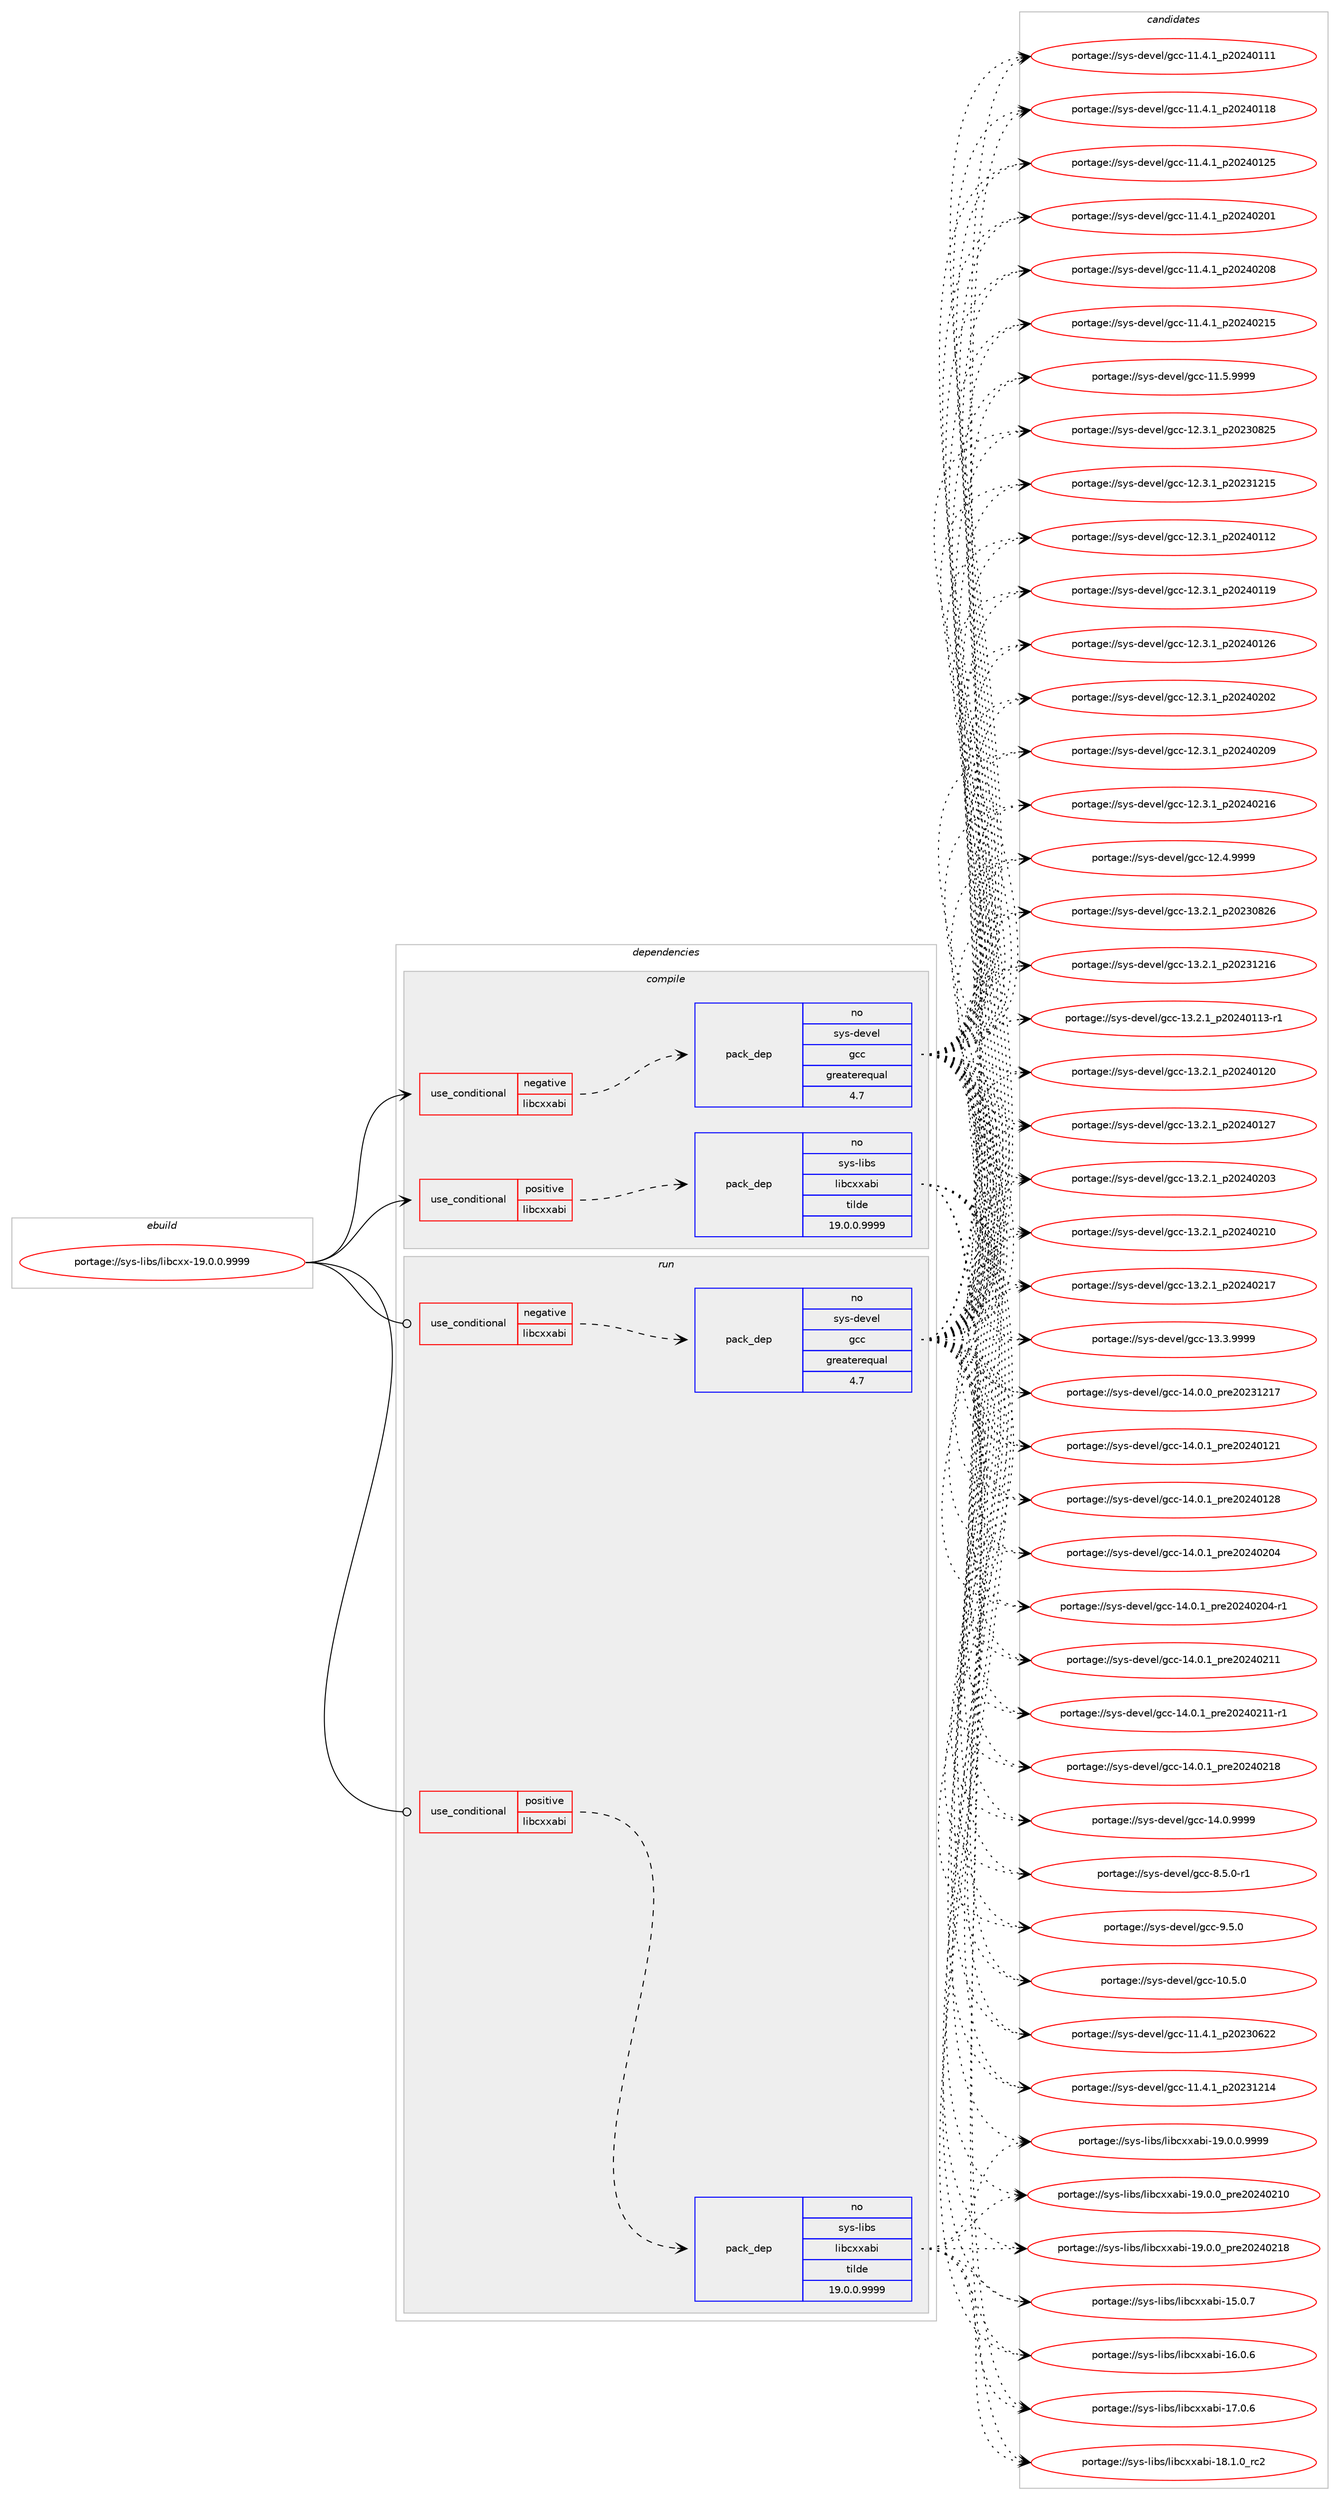 digraph prolog {

# *************
# Graph options
# *************

newrank=true;
concentrate=true;
compound=true;
graph [rankdir=LR,fontname=Helvetica,fontsize=10,ranksep=1.5];#, ranksep=2.5, nodesep=0.2];
edge  [arrowhead=vee];
node  [fontname=Helvetica,fontsize=10];

# **********
# The ebuild
# **********

subgraph cluster_leftcol {
color=gray;
rank=same;
label=<<i>ebuild</i>>;
id [label="portage://sys-libs/libcxx-19.0.0.9999", color=red, width=4, href="../sys-libs/libcxx-19.0.0.9999.svg"];
}

# ****************
# The dependencies
# ****************

subgraph cluster_midcol {
color=gray;
label=<<i>dependencies</i>>;
subgraph cluster_compile {
fillcolor="#eeeeee";
style=filled;
label=<<i>compile</i>>;
subgraph cond15738 {
dependency23500 [label=<<TABLE BORDER="0" CELLBORDER="1" CELLSPACING="0" CELLPADDING="4"><TR><TD ROWSPAN="3" CELLPADDING="10">use_conditional</TD></TR><TR><TD>negative</TD></TR><TR><TD>libcxxabi</TD></TR></TABLE>>, shape=none, color=red];
subgraph pack7552 {
dependency23501 [label=<<TABLE BORDER="0" CELLBORDER="1" CELLSPACING="0" CELLPADDING="4" WIDTH="220"><TR><TD ROWSPAN="6" CELLPADDING="30">pack_dep</TD></TR><TR><TD WIDTH="110">no</TD></TR><TR><TD>sys-devel</TD></TR><TR><TD>gcc</TD></TR><TR><TD>greaterequal</TD></TR><TR><TD>4.7</TD></TR></TABLE>>, shape=none, color=blue];
}
dependency23500:e -> dependency23501:w [weight=20,style="dashed",arrowhead="vee"];
}
id:e -> dependency23500:w [weight=20,style="solid",arrowhead="vee"];
subgraph cond15739 {
dependency23502 [label=<<TABLE BORDER="0" CELLBORDER="1" CELLSPACING="0" CELLPADDING="4"><TR><TD ROWSPAN="3" CELLPADDING="10">use_conditional</TD></TR><TR><TD>positive</TD></TR><TR><TD>libcxxabi</TD></TR></TABLE>>, shape=none, color=red];
subgraph pack7553 {
dependency23503 [label=<<TABLE BORDER="0" CELLBORDER="1" CELLSPACING="0" CELLPADDING="4" WIDTH="220"><TR><TD ROWSPAN="6" CELLPADDING="30">pack_dep</TD></TR><TR><TD WIDTH="110">no</TD></TR><TR><TD>sys-libs</TD></TR><TR><TD>libcxxabi</TD></TR><TR><TD>tilde</TD></TR><TR><TD>19.0.0.9999</TD></TR></TABLE>>, shape=none, color=blue];
}
dependency23502:e -> dependency23503:w [weight=20,style="dashed",arrowhead="vee"];
}
id:e -> dependency23502:w [weight=20,style="solid",arrowhead="vee"];
# *** BEGIN UNKNOWN DEPENDENCY TYPE (TODO) ***
# id -> package_dependency(portage://sys-libs/libcxx-19.0.0.9999,install,no,sys-devel,llvm,none,[,,],[slot(19)],[])
# *** END UNKNOWN DEPENDENCY TYPE (TODO) ***

}
subgraph cluster_compileandrun {
fillcolor="#eeeeee";
style=filled;
label=<<i>compile and run</i>>;
}
subgraph cluster_run {
fillcolor="#eeeeee";
style=filled;
label=<<i>run</i>>;
subgraph cond15740 {
dependency23504 [label=<<TABLE BORDER="0" CELLBORDER="1" CELLSPACING="0" CELLPADDING="4"><TR><TD ROWSPAN="3" CELLPADDING="10">use_conditional</TD></TR><TR><TD>negative</TD></TR><TR><TD>libcxxabi</TD></TR></TABLE>>, shape=none, color=red];
subgraph pack7554 {
dependency23505 [label=<<TABLE BORDER="0" CELLBORDER="1" CELLSPACING="0" CELLPADDING="4" WIDTH="220"><TR><TD ROWSPAN="6" CELLPADDING="30">pack_dep</TD></TR><TR><TD WIDTH="110">no</TD></TR><TR><TD>sys-devel</TD></TR><TR><TD>gcc</TD></TR><TR><TD>greaterequal</TD></TR><TR><TD>4.7</TD></TR></TABLE>>, shape=none, color=blue];
}
dependency23504:e -> dependency23505:w [weight=20,style="dashed",arrowhead="vee"];
}
id:e -> dependency23504:w [weight=20,style="solid",arrowhead="odot"];
subgraph cond15741 {
dependency23506 [label=<<TABLE BORDER="0" CELLBORDER="1" CELLSPACING="0" CELLPADDING="4"><TR><TD ROWSPAN="3" CELLPADDING="10">use_conditional</TD></TR><TR><TD>positive</TD></TR><TR><TD>libcxxabi</TD></TR></TABLE>>, shape=none, color=red];
subgraph pack7555 {
dependency23507 [label=<<TABLE BORDER="0" CELLBORDER="1" CELLSPACING="0" CELLPADDING="4" WIDTH="220"><TR><TD ROWSPAN="6" CELLPADDING="30">pack_dep</TD></TR><TR><TD WIDTH="110">no</TD></TR><TR><TD>sys-libs</TD></TR><TR><TD>libcxxabi</TD></TR><TR><TD>tilde</TD></TR><TR><TD>19.0.0.9999</TD></TR></TABLE>>, shape=none, color=blue];
}
dependency23506:e -> dependency23507:w [weight=20,style="dashed",arrowhead="vee"];
}
id:e -> dependency23506:w [weight=20,style="solid",arrowhead="odot"];
}
}

# **************
# The candidates
# **************

subgraph cluster_choices {
rank=same;
color=gray;
label=<<i>candidates</i>>;

subgraph choice7552 {
color=black;
nodesep=1;
choice1151211154510010111810110847103999945494846534648 [label="portage://sys-devel/gcc-10.5.0", color=red, width=4,href="../sys-devel/gcc-10.5.0.svg"];
choice1151211154510010111810110847103999945494946524649951125048505148545050 [label="portage://sys-devel/gcc-11.4.1_p20230622", color=red, width=4,href="../sys-devel/gcc-11.4.1_p20230622.svg"];
choice1151211154510010111810110847103999945494946524649951125048505149504952 [label="portage://sys-devel/gcc-11.4.1_p20231214", color=red, width=4,href="../sys-devel/gcc-11.4.1_p20231214.svg"];
choice1151211154510010111810110847103999945494946524649951125048505248494949 [label="portage://sys-devel/gcc-11.4.1_p20240111", color=red, width=4,href="../sys-devel/gcc-11.4.1_p20240111.svg"];
choice1151211154510010111810110847103999945494946524649951125048505248494956 [label="portage://sys-devel/gcc-11.4.1_p20240118", color=red, width=4,href="../sys-devel/gcc-11.4.1_p20240118.svg"];
choice1151211154510010111810110847103999945494946524649951125048505248495053 [label="portage://sys-devel/gcc-11.4.1_p20240125", color=red, width=4,href="../sys-devel/gcc-11.4.1_p20240125.svg"];
choice1151211154510010111810110847103999945494946524649951125048505248504849 [label="portage://sys-devel/gcc-11.4.1_p20240201", color=red, width=4,href="../sys-devel/gcc-11.4.1_p20240201.svg"];
choice1151211154510010111810110847103999945494946524649951125048505248504856 [label="portage://sys-devel/gcc-11.4.1_p20240208", color=red, width=4,href="../sys-devel/gcc-11.4.1_p20240208.svg"];
choice1151211154510010111810110847103999945494946524649951125048505248504953 [label="portage://sys-devel/gcc-11.4.1_p20240215", color=red, width=4,href="../sys-devel/gcc-11.4.1_p20240215.svg"];
choice1151211154510010111810110847103999945494946534657575757 [label="portage://sys-devel/gcc-11.5.9999", color=red, width=4,href="../sys-devel/gcc-11.5.9999.svg"];
choice1151211154510010111810110847103999945495046514649951125048505148565053 [label="portage://sys-devel/gcc-12.3.1_p20230825", color=red, width=4,href="../sys-devel/gcc-12.3.1_p20230825.svg"];
choice1151211154510010111810110847103999945495046514649951125048505149504953 [label="portage://sys-devel/gcc-12.3.1_p20231215", color=red, width=4,href="../sys-devel/gcc-12.3.1_p20231215.svg"];
choice1151211154510010111810110847103999945495046514649951125048505248494950 [label="portage://sys-devel/gcc-12.3.1_p20240112", color=red, width=4,href="../sys-devel/gcc-12.3.1_p20240112.svg"];
choice1151211154510010111810110847103999945495046514649951125048505248494957 [label="portage://sys-devel/gcc-12.3.1_p20240119", color=red, width=4,href="../sys-devel/gcc-12.3.1_p20240119.svg"];
choice1151211154510010111810110847103999945495046514649951125048505248495054 [label="portage://sys-devel/gcc-12.3.1_p20240126", color=red, width=4,href="../sys-devel/gcc-12.3.1_p20240126.svg"];
choice1151211154510010111810110847103999945495046514649951125048505248504850 [label="portage://sys-devel/gcc-12.3.1_p20240202", color=red, width=4,href="../sys-devel/gcc-12.3.1_p20240202.svg"];
choice1151211154510010111810110847103999945495046514649951125048505248504857 [label="portage://sys-devel/gcc-12.3.1_p20240209", color=red, width=4,href="../sys-devel/gcc-12.3.1_p20240209.svg"];
choice1151211154510010111810110847103999945495046514649951125048505248504954 [label="portage://sys-devel/gcc-12.3.1_p20240216", color=red, width=4,href="../sys-devel/gcc-12.3.1_p20240216.svg"];
choice1151211154510010111810110847103999945495046524657575757 [label="portage://sys-devel/gcc-12.4.9999", color=red, width=4,href="../sys-devel/gcc-12.4.9999.svg"];
choice1151211154510010111810110847103999945495146504649951125048505148565054 [label="portage://sys-devel/gcc-13.2.1_p20230826", color=red, width=4,href="../sys-devel/gcc-13.2.1_p20230826.svg"];
choice1151211154510010111810110847103999945495146504649951125048505149504954 [label="portage://sys-devel/gcc-13.2.1_p20231216", color=red, width=4,href="../sys-devel/gcc-13.2.1_p20231216.svg"];
choice11512111545100101118101108471039999454951465046499511250485052484949514511449 [label="portage://sys-devel/gcc-13.2.1_p20240113-r1", color=red, width=4,href="../sys-devel/gcc-13.2.1_p20240113-r1.svg"];
choice1151211154510010111810110847103999945495146504649951125048505248495048 [label="portage://sys-devel/gcc-13.2.1_p20240120", color=red, width=4,href="../sys-devel/gcc-13.2.1_p20240120.svg"];
choice1151211154510010111810110847103999945495146504649951125048505248495055 [label="portage://sys-devel/gcc-13.2.1_p20240127", color=red, width=4,href="../sys-devel/gcc-13.2.1_p20240127.svg"];
choice1151211154510010111810110847103999945495146504649951125048505248504851 [label="portage://sys-devel/gcc-13.2.1_p20240203", color=red, width=4,href="../sys-devel/gcc-13.2.1_p20240203.svg"];
choice1151211154510010111810110847103999945495146504649951125048505248504948 [label="portage://sys-devel/gcc-13.2.1_p20240210", color=red, width=4,href="../sys-devel/gcc-13.2.1_p20240210.svg"];
choice1151211154510010111810110847103999945495146504649951125048505248504955 [label="portage://sys-devel/gcc-13.2.1_p20240217", color=red, width=4,href="../sys-devel/gcc-13.2.1_p20240217.svg"];
choice1151211154510010111810110847103999945495146514657575757 [label="portage://sys-devel/gcc-13.3.9999", color=red, width=4,href="../sys-devel/gcc-13.3.9999.svg"];
choice1151211154510010111810110847103999945495246484648951121141015048505149504955 [label="portage://sys-devel/gcc-14.0.0_pre20231217", color=red, width=4,href="../sys-devel/gcc-14.0.0_pre20231217.svg"];
choice1151211154510010111810110847103999945495246484649951121141015048505248495049 [label="portage://sys-devel/gcc-14.0.1_pre20240121", color=red, width=4,href="../sys-devel/gcc-14.0.1_pre20240121.svg"];
choice1151211154510010111810110847103999945495246484649951121141015048505248495056 [label="portage://sys-devel/gcc-14.0.1_pre20240128", color=red, width=4,href="../sys-devel/gcc-14.0.1_pre20240128.svg"];
choice1151211154510010111810110847103999945495246484649951121141015048505248504852 [label="portage://sys-devel/gcc-14.0.1_pre20240204", color=red, width=4,href="../sys-devel/gcc-14.0.1_pre20240204.svg"];
choice11512111545100101118101108471039999454952464846499511211410150485052485048524511449 [label="portage://sys-devel/gcc-14.0.1_pre20240204-r1", color=red, width=4,href="../sys-devel/gcc-14.0.1_pre20240204-r1.svg"];
choice1151211154510010111810110847103999945495246484649951121141015048505248504949 [label="portage://sys-devel/gcc-14.0.1_pre20240211", color=red, width=4,href="../sys-devel/gcc-14.0.1_pre20240211.svg"];
choice11512111545100101118101108471039999454952464846499511211410150485052485049494511449 [label="portage://sys-devel/gcc-14.0.1_pre20240211-r1", color=red, width=4,href="../sys-devel/gcc-14.0.1_pre20240211-r1.svg"];
choice1151211154510010111810110847103999945495246484649951121141015048505248504956 [label="portage://sys-devel/gcc-14.0.1_pre20240218", color=red, width=4,href="../sys-devel/gcc-14.0.1_pre20240218.svg"];
choice1151211154510010111810110847103999945495246484657575757 [label="portage://sys-devel/gcc-14.0.9999", color=red, width=4,href="../sys-devel/gcc-14.0.9999.svg"];
choice115121115451001011181011084710399994556465346484511449 [label="portage://sys-devel/gcc-8.5.0-r1", color=red, width=4,href="../sys-devel/gcc-8.5.0-r1.svg"];
choice11512111545100101118101108471039999455746534648 [label="portage://sys-devel/gcc-9.5.0", color=red, width=4,href="../sys-devel/gcc-9.5.0.svg"];
dependency23501:e -> choice1151211154510010111810110847103999945494846534648:w [style=dotted,weight="100"];
dependency23501:e -> choice1151211154510010111810110847103999945494946524649951125048505148545050:w [style=dotted,weight="100"];
dependency23501:e -> choice1151211154510010111810110847103999945494946524649951125048505149504952:w [style=dotted,weight="100"];
dependency23501:e -> choice1151211154510010111810110847103999945494946524649951125048505248494949:w [style=dotted,weight="100"];
dependency23501:e -> choice1151211154510010111810110847103999945494946524649951125048505248494956:w [style=dotted,weight="100"];
dependency23501:e -> choice1151211154510010111810110847103999945494946524649951125048505248495053:w [style=dotted,weight="100"];
dependency23501:e -> choice1151211154510010111810110847103999945494946524649951125048505248504849:w [style=dotted,weight="100"];
dependency23501:e -> choice1151211154510010111810110847103999945494946524649951125048505248504856:w [style=dotted,weight="100"];
dependency23501:e -> choice1151211154510010111810110847103999945494946524649951125048505248504953:w [style=dotted,weight="100"];
dependency23501:e -> choice1151211154510010111810110847103999945494946534657575757:w [style=dotted,weight="100"];
dependency23501:e -> choice1151211154510010111810110847103999945495046514649951125048505148565053:w [style=dotted,weight="100"];
dependency23501:e -> choice1151211154510010111810110847103999945495046514649951125048505149504953:w [style=dotted,weight="100"];
dependency23501:e -> choice1151211154510010111810110847103999945495046514649951125048505248494950:w [style=dotted,weight="100"];
dependency23501:e -> choice1151211154510010111810110847103999945495046514649951125048505248494957:w [style=dotted,weight="100"];
dependency23501:e -> choice1151211154510010111810110847103999945495046514649951125048505248495054:w [style=dotted,weight="100"];
dependency23501:e -> choice1151211154510010111810110847103999945495046514649951125048505248504850:w [style=dotted,weight="100"];
dependency23501:e -> choice1151211154510010111810110847103999945495046514649951125048505248504857:w [style=dotted,weight="100"];
dependency23501:e -> choice1151211154510010111810110847103999945495046514649951125048505248504954:w [style=dotted,weight="100"];
dependency23501:e -> choice1151211154510010111810110847103999945495046524657575757:w [style=dotted,weight="100"];
dependency23501:e -> choice1151211154510010111810110847103999945495146504649951125048505148565054:w [style=dotted,weight="100"];
dependency23501:e -> choice1151211154510010111810110847103999945495146504649951125048505149504954:w [style=dotted,weight="100"];
dependency23501:e -> choice11512111545100101118101108471039999454951465046499511250485052484949514511449:w [style=dotted,weight="100"];
dependency23501:e -> choice1151211154510010111810110847103999945495146504649951125048505248495048:w [style=dotted,weight="100"];
dependency23501:e -> choice1151211154510010111810110847103999945495146504649951125048505248495055:w [style=dotted,weight="100"];
dependency23501:e -> choice1151211154510010111810110847103999945495146504649951125048505248504851:w [style=dotted,weight="100"];
dependency23501:e -> choice1151211154510010111810110847103999945495146504649951125048505248504948:w [style=dotted,weight="100"];
dependency23501:e -> choice1151211154510010111810110847103999945495146504649951125048505248504955:w [style=dotted,weight="100"];
dependency23501:e -> choice1151211154510010111810110847103999945495146514657575757:w [style=dotted,weight="100"];
dependency23501:e -> choice1151211154510010111810110847103999945495246484648951121141015048505149504955:w [style=dotted,weight="100"];
dependency23501:e -> choice1151211154510010111810110847103999945495246484649951121141015048505248495049:w [style=dotted,weight="100"];
dependency23501:e -> choice1151211154510010111810110847103999945495246484649951121141015048505248495056:w [style=dotted,weight="100"];
dependency23501:e -> choice1151211154510010111810110847103999945495246484649951121141015048505248504852:w [style=dotted,weight="100"];
dependency23501:e -> choice11512111545100101118101108471039999454952464846499511211410150485052485048524511449:w [style=dotted,weight="100"];
dependency23501:e -> choice1151211154510010111810110847103999945495246484649951121141015048505248504949:w [style=dotted,weight="100"];
dependency23501:e -> choice11512111545100101118101108471039999454952464846499511211410150485052485049494511449:w [style=dotted,weight="100"];
dependency23501:e -> choice1151211154510010111810110847103999945495246484649951121141015048505248504956:w [style=dotted,weight="100"];
dependency23501:e -> choice1151211154510010111810110847103999945495246484657575757:w [style=dotted,weight="100"];
dependency23501:e -> choice115121115451001011181011084710399994556465346484511449:w [style=dotted,weight="100"];
dependency23501:e -> choice11512111545100101118101108471039999455746534648:w [style=dotted,weight="100"];
}
subgraph choice7553 {
color=black;
nodesep=1;
choice1151211154510810598115471081059899120120979810545495346484655 [label="portage://sys-libs/libcxxabi-15.0.7", color=red, width=4,href="../sys-libs/libcxxabi-15.0.7.svg"];
choice1151211154510810598115471081059899120120979810545495446484654 [label="portage://sys-libs/libcxxabi-16.0.6", color=red, width=4,href="../sys-libs/libcxxabi-16.0.6.svg"];
choice1151211154510810598115471081059899120120979810545495546484654 [label="portage://sys-libs/libcxxabi-17.0.6", color=red, width=4,href="../sys-libs/libcxxabi-17.0.6.svg"];
choice1151211154510810598115471081059899120120979810545495646494648951149950 [label="portage://sys-libs/libcxxabi-18.1.0_rc2", color=red, width=4,href="../sys-libs/libcxxabi-18.1.0_rc2.svg"];
choice11512111545108105981154710810598991201209798105454957464846484657575757 [label="portage://sys-libs/libcxxabi-19.0.0.9999", color=red, width=4,href="../sys-libs/libcxxabi-19.0.0.9999.svg"];
choice1151211154510810598115471081059899120120979810545495746484648951121141015048505248504948 [label="portage://sys-libs/libcxxabi-19.0.0_pre20240210", color=red, width=4,href="../sys-libs/libcxxabi-19.0.0_pre20240210.svg"];
choice1151211154510810598115471081059899120120979810545495746484648951121141015048505248504956 [label="portage://sys-libs/libcxxabi-19.0.0_pre20240218", color=red, width=4,href="../sys-libs/libcxxabi-19.0.0_pre20240218.svg"];
dependency23503:e -> choice1151211154510810598115471081059899120120979810545495346484655:w [style=dotted,weight="100"];
dependency23503:e -> choice1151211154510810598115471081059899120120979810545495446484654:w [style=dotted,weight="100"];
dependency23503:e -> choice1151211154510810598115471081059899120120979810545495546484654:w [style=dotted,weight="100"];
dependency23503:e -> choice1151211154510810598115471081059899120120979810545495646494648951149950:w [style=dotted,weight="100"];
dependency23503:e -> choice11512111545108105981154710810598991201209798105454957464846484657575757:w [style=dotted,weight="100"];
dependency23503:e -> choice1151211154510810598115471081059899120120979810545495746484648951121141015048505248504948:w [style=dotted,weight="100"];
dependency23503:e -> choice1151211154510810598115471081059899120120979810545495746484648951121141015048505248504956:w [style=dotted,weight="100"];
}
subgraph choice7554 {
color=black;
nodesep=1;
choice1151211154510010111810110847103999945494846534648 [label="portage://sys-devel/gcc-10.5.0", color=red, width=4,href="../sys-devel/gcc-10.5.0.svg"];
choice1151211154510010111810110847103999945494946524649951125048505148545050 [label="portage://sys-devel/gcc-11.4.1_p20230622", color=red, width=4,href="../sys-devel/gcc-11.4.1_p20230622.svg"];
choice1151211154510010111810110847103999945494946524649951125048505149504952 [label="portage://sys-devel/gcc-11.4.1_p20231214", color=red, width=4,href="../sys-devel/gcc-11.4.1_p20231214.svg"];
choice1151211154510010111810110847103999945494946524649951125048505248494949 [label="portage://sys-devel/gcc-11.4.1_p20240111", color=red, width=4,href="../sys-devel/gcc-11.4.1_p20240111.svg"];
choice1151211154510010111810110847103999945494946524649951125048505248494956 [label="portage://sys-devel/gcc-11.4.1_p20240118", color=red, width=4,href="../sys-devel/gcc-11.4.1_p20240118.svg"];
choice1151211154510010111810110847103999945494946524649951125048505248495053 [label="portage://sys-devel/gcc-11.4.1_p20240125", color=red, width=4,href="../sys-devel/gcc-11.4.1_p20240125.svg"];
choice1151211154510010111810110847103999945494946524649951125048505248504849 [label="portage://sys-devel/gcc-11.4.1_p20240201", color=red, width=4,href="../sys-devel/gcc-11.4.1_p20240201.svg"];
choice1151211154510010111810110847103999945494946524649951125048505248504856 [label="portage://sys-devel/gcc-11.4.1_p20240208", color=red, width=4,href="../sys-devel/gcc-11.4.1_p20240208.svg"];
choice1151211154510010111810110847103999945494946524649951125048505248504953 [label="portage://sys-devel/gcc-11.4.1_p20240215", color=red, width=4,href="../sys-devel/gcc-11.4.1_p20240215.svg"];
choice1151211154510010111810110847103999945494946534657575757 [label="portage://sys-devel/gcc-11.5.9999", color=red, width=4,href="../sys-devel/gcc-11.5.9999.svg"];
choice1151211154510010111810110847103999945495046514649951125048505148565053 [label="portage://sys-devel/gcc-12.3.1_p20230825", color=red, width=4,href="../sys-devel/gcc-12.3.1_p20230825.svg"];
choice1151211154510010111810110847103999945495046514649951125048505149504953 [label="portage://sys-devel/gcc-12.3.1_p20231215", color=red, width=4,href="../sys-devel/gcc-12.3.1_p20231215.svg"];
choice1151211154510010111810110847103999945495046514649951125048505248494950 [label="portage://sys-devel/gcc-12.3.1_p20240112", color=red, width=4,href="../sys-devel/gcc-12.3.1_p20240112.svg"];
choice1151211154510010111810110847103999945495046514649951125048505248494957 [label="portage://sys-devel/gcc-12.3.1_p20240119", color=red, width=4,href="../sys-devel/gcc-12.3.1_p20240119.svg"];
choice1151211154510010111810110847103999945495046514649951125048505248495054 [label="portage://sys-devel/gcc-12.3.1_p20240126", color=red, width=4,href="../sys-devel/gcc-12.3.1_p20240126.svg"];
choice1151211154510010111810110847103999945495046514649951125048505248504850 [label="portage://sys-devel/gcc-12.3.1_p20240202", color=red, width=4,href="../sys-devel/gcc-12.3.1_p20240202.svg"];
choice1151211154510010111810110847103999945495046514649951125048505248504857 [label="portage://sys-devel/gcc-12.3.1_p20240209", color=red, width=4,href="../sys-devel/gcc-12.3.1_p20240209.svg"];
choice1151211154510010111810110847103999945495046514649951125048505248504954 [label="portage://sys-devel/gcc-12.3.1_p20240216", color=red, width=4,href="../sys-devel/gcc-12.3.1_p20240216.svg"];
choice1151211154510010111810110847103999945495046524657575757 [label="portage://sys-devel/gcc-12.4.9999", color=red, width=4,href="../sys-devel/gcc-12.4.9999.svg"];
choice1151211154510010111810110847103999945495146504649951125048505148565054 [label="portage://sys-devel/gcc-13.2.1_p20230826", color=red, width=4,href="../sys-devel/gcc-13.2.1_p20230826.svg"];
choice1151211154510010111810110847103999945495146504649951125048505149504954 [label="portage://sys-devel/gcc-13.2.1_p20231216", color=red, width=4,href="../sys-devel/gcc-13.2.1_p20231216.svg"];
choice11512111545100101118101108471039999454951465046499511250485052484949514511449 [label="portage://sys-devel/gcc-13.2.1_p20240113-r1", color=red, width=4,href="../sys-devel/gcc-13.2.1_p20240113-r1.svg"];
choice1151211154510010111810110847103999945495146504649951125048505248495048 [label="portage://sys-devel/gcc-13.2.1_p20240120", color=red, width=4,href="../sys-devel/gcc-13.2.1_p20240120.svg"];
choice1151211154510010111810110847103999945495146504649951125048505248495055 [label="portage://sys-devel/gcc-13.2.1_p20240127", color=red, width=4,href="../sys-devel/gcc-13.2.1_p20240127.svg"];
choice1151211154510010111810110847103999945495146504649951125048505248504851 [label="portage://sys-devel/gcc-13.2.1_p20240203", color=red, width=4,href="../sys-devel/gcc-13.2.1_p20240203.svg"];
choice1151211154510010111810110847103999945495146504649951125048505248504948 [label="portage://sys-devel/gcc-13.2.1_p20240210", color=red, width=4,href="../sys-devel/gcc-13.2.1_p20240210.svg"];
choice1151211154510010111810110847103999945495146504649951125048505248504955 [label="portage://sys-devel/gcc-13.2.1_p20240217", color=red, width=4,href="../sys-devel/gcc-13.2.1_p20240217.svg"];
choice1151211154510010111810110847103999945495146514657575757 [label="portage://sys-devel/gcc-13.3.9999", color=red, width=4,href="../sys-devel/gcc-13.3.9999.svg"];
choice1151211154510010111810110847103999945495246484648951121141015048505149504955 [label="portage://sys-devel/gcc-14.0.0_pre20231217", color=red, width=4,href="../sys-devel/gcc-14.0.0_pre20231217.svg"];
choice1151211154510010111810110847103999945495246484649951121141015048505248495049 [label="portage://sys-devel/gcc-14.0.1_pre20240121", color=red, width=4,href="../sys-devel/gcc-14.0.1_pre20240121.svg"];
choice1151211154510010111810110847103999945495246484649951121141015048505248495056 [label="portage://sys-devel/gcc-14.0.1_pre20240128", color=red, width=4,href="../sys-devel/gcc-14.0.1_pre20240128.svg"];
choice1151211154510010111810110847103999945495246484649951121141015048505248504852 [label="portage://sys-devel/gcc-14.0.1_pre20240204", color=red, width=4,href="../sys-devel/gcc-14.0.1_pre20240204.svg"];
choice11512111545100101118101108471039999454952464846499511211410150485052485048524511449 [label="portage://sys-devel/gcc-14.0.1_pre20240204-r1", color=red, width=4,href="../sys-devel/gcc-14.0.1_pre20240204-r1.svg"];
choice1151211154510010111810110847103999945495246484649951121141015048505248504949 [label="portage://sys-devel/gcc-14.0.1_pre20240211", color=red, width=4,href="../sys-devel/gcc-14.0.1_pre20240211.svg"];
choice11512111545100101118101108471039999454952464846499511211410150485052485049494511449 [label="portage://sys-devel/gcc-14.0.1_pre20240211-r1", color=red, width=4,href="../sys-devel/gcc-14.0.1_pre20240211-r1.svg"];
choice1151211154510010111810110847103999945495246484649951121141015048505248504956 [label="portage://sys-devel/gcc-14.0.1_pre20240218", color=red, width=4,href="../sys-devel/gcc-14.0.1_pre20240218.svg"];
choice1151211154510010111810110847103999945495246484657575757 [label="portage://sys-devel/gcc-14.0.9999", color=red, width=4,href="../sys-devel/gcc-14.0.9999.svg"];
choice115121115451001011181011084710399994556465346484511449 [label="portage://sys-devel/gcc-8.5.0-r1", color=red, width=4,href="../sys-devel/gcc-8.5.0-r1.svg"];
choice11512111545100101118101108471039999455746534648 [label="portage://sys-devel/gcc-9.5.0", color=red, width=4,href="../sys-devel/gcc-9.5.0.svg"];
dependency23505:e -> choice1151211154510010111810110847103999945494846534648:w [style=dotted,weight="100"];
dependency23505:e -> choice1151211154510010111810110847103999945494946524649951125048505148545050:w [style=dotted,weight="100"];
dependency23505:e -> choice1151211154510010111810110847103999945494946524649951125048505149504952:w [style=dotted,weight="100"];
dependency23505:e -> choice1151211154510010111810110847103999945494946524649951125048505248494949:w [style=dotted,weight="100"];
dependency23505:e -> choice1151211154510010111810110847103999945494946524649951125048505248494956:w [style=dotted,weight="100"];
dependency23505:e -> choice1151211154510010111810110847103999945494946524649951125048505248495053:w [style=dotted,weight="100"];
dependency23505:e -> choice1151211154510010111810110847103999945494946524649951125048505248504849:w [style=dotted,weight="100"];
dependency23505:e -> choice1151211154510010111810110847103999945494946524649951125048505248504856:w [style=dotted,weight="100"];
dependency23505:e -> choice1151211154510010111810110847103999945494946524649951125048505248504953:w [style=dotted,weight="100"];
dependency23505:e -> choice1151211154510010111810110847103999945494946534657575757:w [style=dotted,weight="100"];
dependency23505:e -> choice1151211154510010111810110847103999945495046514649951125048505148565053:w [style=dotted,weight="100"];
dependency23505:e -> choice1151211154510010111810110847103999945495046514649951125048505149504953:w [style=dotted,weight="100"];
dependency23505:e -> choice1151211154510010111810110847103999945495046514649951125048505248494950:w [style=dotted,weight="100"];
dependency23505:e -> choice1151211154510010111810110847103999945495046514649951125048505248494957:w [style=dotted,weight="100"];
dependency23505:e -> choice1151211154510010111810110847103999945495046514649951125048505248495054:w [style=dotted,weight="100"];
dependency23505:e -> choice1151211154510010111810110847103999945495046514649951125048505248504850:w [style=dotted,weight="100"];
dependency23505:e -> choice1151211154510010111810110847103999945495046514649951125048505248504857:w [style=dotted,weight="100"];
dependency23505:e -> choice1151211154510010111810110847103999945495046514649951125048505248504954:w [style=dotted,weight="100"];
dependency23505:e -> choice1151211154510010111810110847103999945495046524657575757:w [style=dotted,weight="100"];
dependency23505:e -> choice1151211154510010111810110847103999945495146504649951125048505148565054:w [style=dotted,weight="100"];
dependency23505:e -> choice1151211154510010111810110847103999945495146504649951125048505149504954:w [style=dotted,weight="100"];
dependency23505:e -> choice11512111545100101118101108471039999454951465046499511250485052484949514511449:w [style=dotted,weight="100"];
dependency23505:e -> choice1151211154510010111810110847103999945495146504649951125048505248495048:w [style=dotted,weight="100"];
dependency23505:e -> choice1151211154510010111810110847103999945495146504649951125048505248495055:w [style=dotted,weight="100"];
dependency23505:e -> choice1151211154510010111810110847103999945495146504649951125048505248504851:w [style=dotted,weight="100"];
dependency23505:e -> choice1151211154510010111810110847103999945495146504649951125048505248504948:w [style=dotted,weight="100"];
dependency23505:e -> choice1151211154510010111810110847103999945495146504649951125048505248504955:w [style=dotted,weight="100"];
dependency23505:e -> choice1151211154510010111810110847103999945495146514657575757:w [style=dotted,weight="100"];
dependency23505:e -> choice1151211154510010111810110847103999945495246484648951121141015048505149504955:w [style=dotted,weight="100"];
dependency23505:e -> choice1151211154510010111810110847103999945495246484649951121141015048505248495049:w [style=dotted,weight="100"];
dependency23505:e -> choice1151211154510010111810110847103999945495246484649951121141015048505248495056:w [style=dotted,weight="100"];
dependency23505:e -> choice1151211154510010111810110847103999945495246484649951121141015048505248504852:w [style=dotted,weight="100"];
dependency23505:e -> choice11512111545100101118101108471039999454952464846499511211410150485052485048524511449:w [style=dotted,weight="100"];
dependency23505:e -> choice1151211154510010111810110847103999945495246484649951121141015048505248504949:w [style=dotted,weight="100"];
dependency23505:e -> choice11512111545100101118101108471039999454952464846499511211410150485052485049494511449:w [style=dotted,weight="100"];
dependency23505:e -> choice1151211154510010111810110847103999945495246484649951121141015048505248504956:w [style=dotted,weight="100"];
dependency23505:e -> choice1151211154510010111810110847103999945495246484657575757:w [style=dotted,weight="100"];
dependency23505:e -> choice115121115451001011181011084710399994556465346484511449:w [style=dotted,weight="100"];
dependency23505:e -> choice11512111545100101118101108471039999455746534648:w [style=dotted,weight="100"];
}
subgraph choice7555 {
color=black;
nodesep=1;
choice1151211154510810598115471081059899120120979810545495346484655 [label="portage://sys-libs/libcxxabi-15.0.7", color=red, width=4,href="../sys-libs/libcxxabi-15.0.7.svg"];
choice1151211154510810598115471081059899120120979810545495446484654 [label="portage://sys-libs/libcxxabi-16.0.6", color=red, width=4,href="../sys-libs/libcxxabi-16.0.6.svg"];
choice1151211154510810598115471081059899120120979810545495546484654 [label="portage://sys-libs/libcxxabi-17.0.6", color=red, width=4,href="../sys-libs/libcxxabi-17.0.6.svg"];
choice1151211154510810598115471081059899120120979810545495646494648951149950 [label="portage://sys-libs/libcxxabi-18.1.0_rc2", color=red, width=4,href="../sys-libs/libcxxabi-18.1.0_rc2.svg"];
choice11512111545108105981154710810598991201209798105454957464846484657575757 [label="portage://sys-libs/libcxxabi-19.0.0.9999", color=red, width=4,href="../sys-libs/libcxxabi-19.0.0.9999.svg"];
choice1151211154510810598115471081059899120120979810545495746484648951121141015048505248504948 [label="portage://sys-libs/libcxxabi-19.0.0_pre20240210", color=red, width=4,href="../sys-libs/libcxxabi-19.0.0_pre20240210.svg"];
choice1151211154510810598115471081059899120120979810545495746484648951121141015048505248504956 [label="portage://sys-libs/libcxxabi-19.0.0_pre20240218", color=red, width=4,href="../sys-libs/libcxxabi-19.0.0_pre20240218.svg"];
dependency23507:e -> choice1151211154510810598115471081059899120120979810545495346484655:w [style=dotted,weight="100"];
dependency23507:e -> choice1151211154510810598115471081059899120120979810545495446484654:w [style=dotted,weight="100"];
dependency23507:e -> choice1151211154510810598115471081059899120120979810545495546484654:w [style=dotted,weight="100"];
dependency23507:e -> choice1151211154510810598115471081059899120120979810545495646494648951149950:w [style=dotted,weight="100"];
dependency23507:e -> choice11512111545108105981154710810598991201209798105454957464846484657575757:w [style=dotted,weight="100"];
dependency23507:e -> choice1151211154510810598115471081059899120120979810545495746484648951121141015048505248504948:w [style=dotted,weight="100"];
dependency23507:e -> choice1151211154510810598115471081059899120120979810545495746484648951121141015048505248504956:w [style=dotted,weight="100"];
}
}

}
